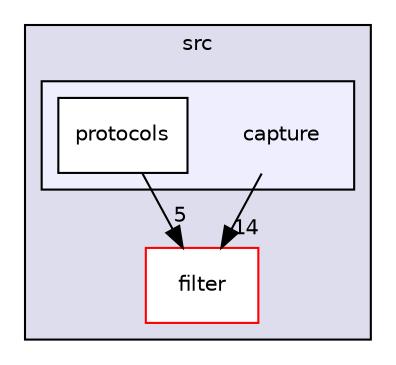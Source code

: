 digraph "src/capture" {
  compound=true
  node [ fontsize="10", fontname="Helvetica"];
  edge [ labelfontsize="10", labelfontname="Helvetica"];
  subgraph clusterdir_68267d1309a1af8e8297ef4c3efbcdba {
    graph [ bgcolor="#ddddee", pencolor="black", label="src" fontname="Helvetica", fontsize="10", URL="dir_68267d1309a1af8e8297ef4c3efbcdba.html"]
  dir_8681a82a265081a91d191144ff606af9 [shape=box label="filter" fillcolor="white" style="filled" color="red" URL="dir_8681a82a265081a91d191144ff606af9.html"];
  subgraph clusterdir_33eff72d368e09fa9f58259b8a9511dc {
    graph [ bgcolor="#eeeeff", pencolor="black", label="" URL="dir_33eff72d368e09fa9f58259b8a9511dc.html"];
    dir_33eff72d368e09fa9f58259b8a9511dc [shape=plaintext label="capture"];
  dir_6d3c475c753fc5fa1b6c6d2724a10425 [shape=box label="protocols" fillcolor="white" style="filled" URL="dir_6d3c475c753fc5fa1b6c6d2724a10425.html"];
  }
  }
  dir_6d3c475c753fc5fa1b6c6d2724a10425->dir_8681a82a265081a91d191144ff606af9 [headlabel="5", labeldistance=1.5 headhref="dir_000002_000005.html"];
  dir_33eff72d368e09fa9f58259b8a9511dc->dir_8681a82a265081a91d191144ff606af9 [headlabel="14", labeldistance=1.5 headhref="dir_000001_000005.html"];
}
